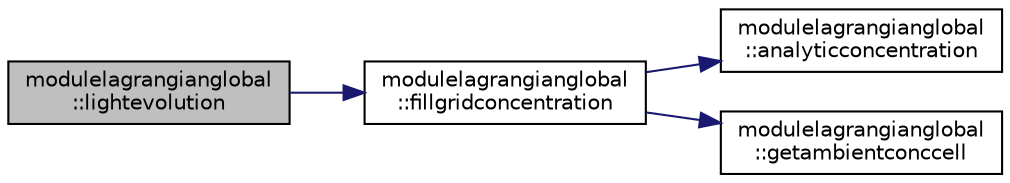 digraph "modulelagrangianglobal::lightevolution"
{
 // LATEX_PDF_SIZE
  edge [fontname="Helvetica",fontsize="10",labelfontname="Helvetica",labelfontsize="10"];
  node [fontname="Helvetica",fontsize="10",shape=record];
  rankdir="LR";
  Node1 [label="modulelagrangianglobal\l::lightevolution",height=0.2,width=0.4,color="black", fillcolor="grey75", style="filled", fontcolor="black",tooltip=" "];
  Node1 -> Node2 [color="midnightblue",fontsize="10",style="solid",fontname="Helvetica"];
  Node2 [label="modulelagrangianglobal\l::fillgridconcentration",height=0.2,width=0.4,color="black", fillcolor="white", style="filled",URL="$namespacemodulelagrangianglobal.html#ac90a060ac9ab05f2c54c45b4b76ca984",tooltip=" "];
  Node2 -> Node3 [color="midnightblue",fontsize="10",style="solid",fontname="Helvetica"];
  Node3 [label="modulelagrangianglobal\l::analyticconcentration",height=0.2,width=0.4,color="black", fillcolor="white", style="filled",URL="$namespacemodulelagrangianglobal.html#a8a4e3b4aa0ee023ec48a0d9e44b5df43",tooltip=" "];
  Node2 -> Node4 [color="midnightblue",fontsize="10",style="solid",fontname="Helvetica"];
  Node4 [label="modulelagrangianglobal\l::getambientconccell",height=0.2,width=0.4,color="black", fillcolor="white", style="filled",URL="$namespacemodulelagrangianglobal.html#a21c98c8cc24ebb92a5b8821af08be797",tooltip=" "];
}
